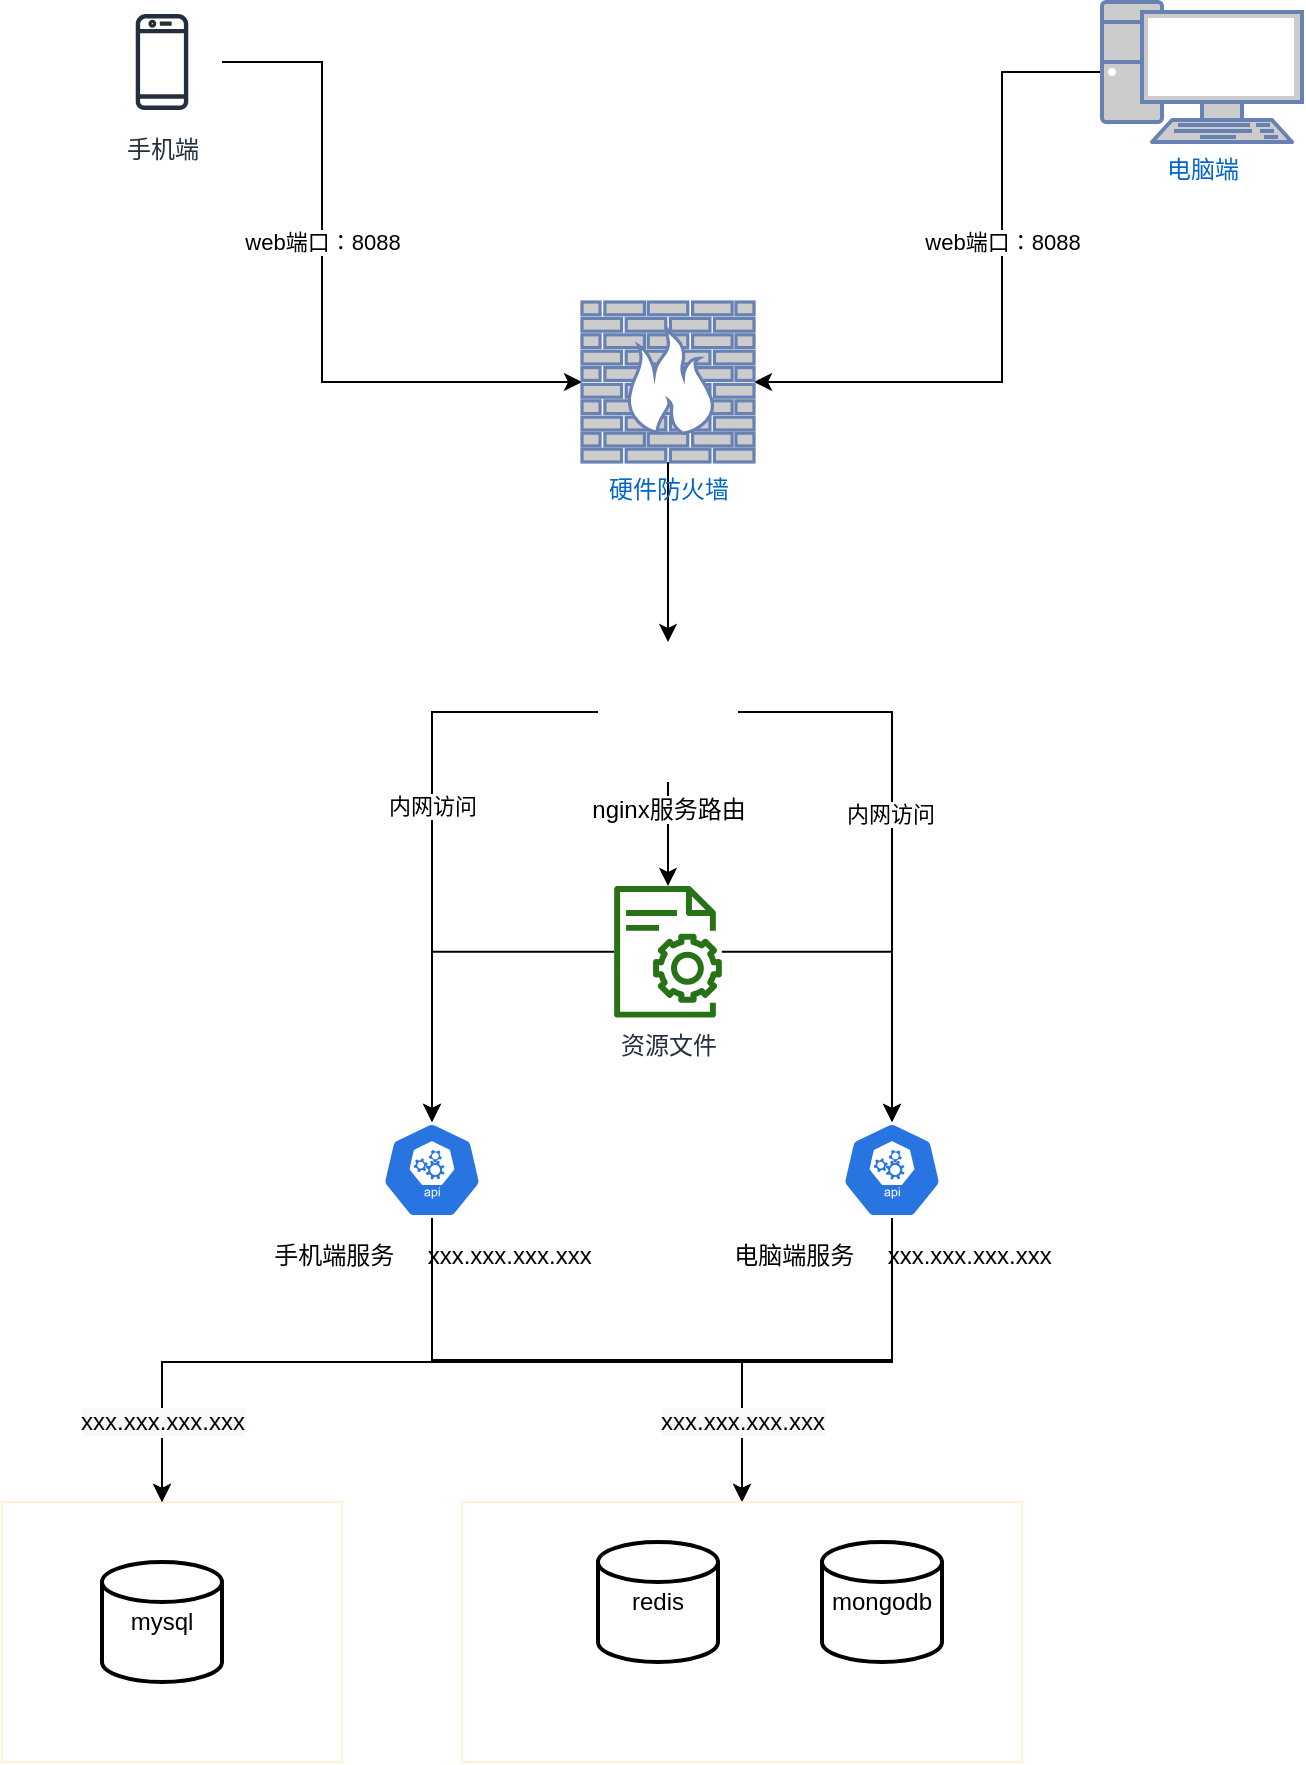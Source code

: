 <mxfile version="13.10.9" type="github">
  <diagram id="kjNfu8Xx3Lx_zaVhcjmf" name="Page-1">
    <mxGraphModel dx="1673" dy="839" grid="1" gridSize="10" guides="1" tooltips="1" connect="1" arrows="1" fold="1" page="1" pageScale="1" pageWidth="827" pageHeight="1169" math="0" shadow="0">
      <root>
        <mxCell id="0" />
        <mxCell id="1" parent="0" />
        <mxCell id="IUPC3U68XSw1S8rsNcTR-1" value="" style="rounded=0;whiteSpace=wrap;html=1;strokeColor=#FFF1D1;" parent="1" vertex="1">
          <mxGeometry x="10" y="860" width="170" height="130" as="geometry" />
        </mxCell>
        <mxCell id="bneU8rVOEiQd-OsVHFBt-6" style="edgeStyle=orthogonalEdgeStyle;rounded=0;orthogonalLoop=1;jettySize=auto;html=1;entryX=0;entryY=0.5;entryDx=0;entryDy=0;entryPerimeter=0;" parent="1" source="bneU8rVOEiQd-OsVHFBt-2" target="bneU8rVOEiQd-OsVHFBt-5" edge="1">
          <mxGeometry relative="1" as="geometry">
            <Array as="points">
              <mxPoint x="170" y="140" />
              <mxPoint x="170" y="300" />
            </Array>
          </mxGeometry>
        </mxCell>
        <mxCell id="bneU8rVOEiQd-OsVHFBt-8" value="web端口：8088" style="edgeLabel;html=1;align=center;verticalAlign=middle;resizable=0;points=[];" parent="bneU8rVOEiQd-OsVHFBt-6" vertex="1" connectable="0">
          <mxGeometry x="-0.176" relative="1" as="geometry">
            <mxPoint as="offset" />
          </mxGeometry>
        </mxCell>
        <mxCell id="bneU8rVOEiQd-OsVHFBt-2" value="手机端" style="outlineConnect=0;fontColor=#232F3E;gradientColor=none;strokeColor=#232F3E;fillColor=#ffffff;dashed=0;verticalLabelPosition=bottom;verticalAlign=top;align=center;html=1;fontSize=12;fontStyle=0;aspect=fixed;shape=mxgraph.aws4.resourceIcon;resIcon=mxgraph.aws4.mobile_client;" parent="1" vertex="1">
          <mxGeometry x="60" y="110" width="60" height="60" as="geometry" />
        </mxCell>
        <mxCell id="bneU8rVOEiQd-OsVHFBt-7" style="edgeStyle=orthogonalEdgeStyle;rounded=0;orthogonalLoop=1;jettySize=auto;html=1;entryX=1;entryY=0.5;entryDx=0;entryDy=0;entryPerimeter=0;" parent="1" source="bneU8rVOEiQd-OsVHFBt-3" target="bneU8rVOEiQd-OsVHFBt-5" edge="1">
          <mxGeometry relative="1" as="geometry">
            <Array as="points">
              <mxPoint x="510" y="145" />
              <mxPoint x="510" y="300" />
            </Array>
          </mxGeometry>
        </mxCell>
        <mxCell id="bneU8rVOEiQd-OsVHFBt-9" value="web端口：8088" style="edgeLabel;html=1;align=center;verticalAlign=middle;resizable=0;points=[];" parent="bneU8rVOEiQd-OsVHFBt-7" vertex="1" connectable="0">
          <mxGeometry x="-0.356" y="-2" relative="1" as="geometry">
            <mxPoint x="2" y="29" as="offset" />
          </mxGeometry>
        </mxCell>
        <mxCell id="bneU8rVOEiQd-OsVHFBt-3" value="电脑端" style="fontColor=#0066CC;verticalAlign=top;verticalLabelPosition=bottom;labelPosition=center;align=center;html=1;outlineConnect=0;fillColor=#CCCCCC;strokeColor=#6881B3;gradientColor=none;gradientDirection=north;strokeWidth=2;shape=mxgraph.networks.pc;" parent="1" vertex="1">
          <mxGeometry x="560" y="110" width="100" height="70" as="geometry" />
        </mxCell>
        <mxCell id="bneU8rVOEiQd-OsVHFBt-13" style="edgeStyle=orthogonalEdgeStyle;rounded=0;orthogonalLoop=1;jettySize=auto;html=1;entryX=0.5;entryY=0;entryDx=0;entryDy=0;entryPerimeter=0;" parent="1" source="bneU8rVOEiQd-OsVHFBt-4" target="bneU8rVOEiQd-OsVHFBt-11" edge="1">
          <mxGeometry relative="1" as="geometry" />
        </mxCell>
        <mxCell id="bneU8rVOEiQd-OsVHFBt-27" value="内网访问" style="edgeLabel;html=1;align=center;verticalAlign=middle;resizable=0;points=[];" parent="bneU8rVOEiQd-OsVHFBt-13" vertex="1" connectable="0">
          <mxGeometry x="-0.424" y="47" relative="1" as="geometry">
            <mxPoint x="-47" y="47" as="offset" />
          </mxGeometry>
        </mxCell>
        <mxCell id="bneU8rVOEiQd-OsVHFBt-14" style="edgeStyle=orthogonalEdgeStyle;rounded=0;orthogonalLoop=1;jettySize=auto;html=1;entryX=0.5;entryY=0;entryDx=0;entryDy=0;entryPerimeter=0;" parent="1" source="bneU8rVOEiQd-OsVHFBt-4" target="bneU8rVOEiQd-OsVHFBt-12" edge="1">
          <mxGeometry relative="1" as="geometry" />
        </mxCell>
        <mxCell id="bneU8rVOEiQd-OsVHFBt-28" value="内网访问" style="edgeLabel;html=1;align=center;verticalAlign=middle;resizable=0;points=[];" parent="bneU8rVOEiQd-OsVHFBt-14" vertex="1" connectable="0">
          <mxGeometry x="-0.461" y="-51" relative="1" as="geometry">
            <mxPoint as="offset" />
          </mxGeometry>
        </mxCell>
        <mxCell id="bneU8rVOEiQd-OsVHFBt-16" style="edgeStyle=orthogonalEdgeStyle;rounded=0;orthogonalLoop=1;jettySize=auto;html=1;" parent="1" source="bneU8rVOEiQd-OsVHFBt-4" target="bneU8rVOEiQd-OsVHFBt-15" edge="1">
          <mxGeometry relative="1" as="geometry" />
        </mxCell>
        <mxCell id="bneU8rVOEiQd-OsVHFBt-4" value="nginx服务路由" style="shape=image;html=1;verticalAlign=top;verticalLabelPosition=bottom;labelBackgroundColor=#ffffff;imageAspect=0;aspect=fixed;image=https://cdn4.iconfinder.com/data/icons/logos-brands-5/24/nginx-128.png" parent="1" vertex="1">
          <mxGeometry x="308" y="430" width="70" height="70" as="geometry" />
        </mxCell>
        <mxCell id="bneU8rVOEiQd-OsVHFBt-10" style="edgeStyle=orthogonalEdgeStyle;rounded=0;orthogonalLoop=1;jettySize=auto;html=1;" parent="1" source="bneU8rVOEiQd-OsVHFBt-5" target="bneU8rVOEiQd-OsVHFBt-4" edge="1">
          <mxGeometry relative="1" as="geometry" />
        </mxCell>
        <mxCell id="bneU8rVOEiQd-OsVHFBt-5" value="硬件防火墙" style="fontColor=#0066CC;verticalAlign=top;verticalLabelPosition=bottom;labelPosition=center;align=center;html=1;outlineConnect=0;fillColor=#CCCCCC;strokeColor=#6881B3;gradientColor=none;gradientDirection=north;strokeWidth=2;shape=mxgraph.networks.firewall;" parent="1" vertex="1">
          <mxGeometry x="300" y="260" width="86" height="80" as="geometry" />
        </mxCell>
        <mxCell id="bneU8rVOEiQd-OsVHFBt-25" style="edgeStyle=orthogonalEdgeStyle;rounded=0;orthogonalLoop=1;jettySize=auto;html=1;" parent="1" source="bneU8rVOEiQd-OsVHFBt-11" target="bneU8rVOEiQd-OsVHFBt-21" edge="1">
          <mxGeometry relative="1" as="geometry" />
        </mxCell>
        <mxCell id="IUPC3U68XSw1S8rsNcTR-2" style="edgeStyle=orthogonalEdgeStyle;rounded=0;orthogonalLoop=1;jettySize=auto;html=1;" parent="1" source="bneU8rVOEiQd-OsVHFBt-11" edge="1">
          <mxGeometry relative="1" as="geometry">
            <mxPoint x="90" y="860" as="targetPoint" />
            <Array as="points">
              <mxPoint x="225" y="790" />
              <mxPoint x="90" y="790" />
            </Array>
          </mxGeometry>
        </mxCell>
        <mxCell id="bneU8rVOEiQd-OsVHFBt-11" value="&lt;br&gt;&lt;br&gt;&lt;br&gt;&lt;br&gt;&lt;br&gt;&lt;br&gt;手机端服务&amp;nbsp; &amp;nbsp; &amp;nbsp;xxx.xxx.xxx.xxx" style="html=1;dashed=0;whitespace=wrap;fillColor=#2875E2;strokeColor=#ffffff;points=[[0.005,0.63,0],[0.1,0.2,0],[0.9,0.2,0],[0.5,0,0],[0.995,0.63,0],[0.72,0.99,0],[0.5,1,0],[0.28,0.99,0]];shape=mxgraph.kubernetes.icon;prIcon=api" parent="1" vertex="1">
          <mxGeometry x="200" y="670" width="50" height="48" as="geometry" />
        </mxCell>
        <mxCell id="bneU8rVOEiQd-OsVHFBt-26" style="edgeStyle=orthogonalEdgeStyle;rounded=0;orthogonalLoop=1;jettySize=auto;html=1;entryX=0.5;entryY=0;entryDx=0;entryDy=0;" parent="1" source="bneU8rVOEiQd-OsVHFBt-12" target="bneU8rVOEiQd-OsVHFBt-21" edge="1">
          <mxGeometry relative="1" as="geometry" />
        </mxCell>
        <mxCell id="bneU8rVOEiQd-OsVHFBt-29" value="&lt;span style=&quot;font-size: 12px ; background-color: rgb(248 , 249 , 250)&quot;&gt;xxx.xxx.xxx.xxx&lt;/span&gt;" style="edgeLabel;html=1;align=center;verticalAlign=middle;resizable=0;points=[];" parent="bneU8rVOEiQd-OsVHFBt-26" vertex="1" connectable="0">
          <mxGeometry x="0.558" y="1" relative="1" as="geometry">
            <mxPoint x="-1.04" y="7.53" as="offset" />
          </mxGeometry>
        </mxCell>
        <mxCell id="IUPC3U68XSw1S8rsNcTR-3" style="edgeStyle=orthogonalEdgeStyle;rounded=0;orthogonalLoop=1;jettySize=auto;html=1;" parent="1" source="bneU8rVOEiQd-OsVHFBt-12" edge="1">
          <mxGeometry relative="1" as="geometry">
            <mxPoint x="90" y="860" as="targetPoint" />
            <Array as="points">
              <mxPoint x="455" y="790" />
              <mxPoint x="90" y="790" />
            </Array>
          </mxGeometry>
        </mxCell>
        <mxCell id="IUPC3U68XSw1S8rsNcTR-10" value="&lt;span style=&quot;font-size: 12px ; background-color: rgb(248 , 249 , 250)&quot;&gt;xxx.xxx.xxx.xxx&lt;/span&gt;" style="edgeLabel;html=1;align=center;verticalAlign=middle;resizable=0;points=[];" parent="IUPC3U68XSw1S8rsNcTR-3" vertex="1" connectable="0">
          <mxGeometry x="0.55" y="1" relative="1" as="geometry">
            <mxPoint x="-44.06" y="29" as="offset" />
          </mxGeometry>
        </mxCell>
        <mxCell id="bneU8rVOEiQd-OsVHFBt-12" value="&lt;br&gt;&lt;br&gt;&lt;br&gt;&lt;br&gt;&lt;br&gt;&lt;br&gt;电脑端服务&amp;nbsp; &amp;nbsp; &amp;nbsp;xxx.xxx.xxx.xxx" style="html=1;dashed=0;whitespace=wrap;fillColor=#2875E2;strokeColor=#ffffff;points=[[0.005,0.63,0],[0.1,0.2,0],[0.9,0.2,0],[0.5,0,0],[0.995,0.63,0],[0.72,0.99,0],[0.5,1,0],[0.28,0.99,0]];shape=mxgraph.kubernetes.icon;prIcon=api" parent="1" vertex="1">
          <mxGeometry x="430" y="670" width="50" height="48" as="geometry" />
        </mxCell>
        <mxCell id="bneU8rVOEiQd-OsVHFBt-19" style="edgeStyle=orthogonalEdgeStyle;rounded=0;orthogonalLoop=1;jettySize=auto;html=1;entryX=0.5;entryY=0;entryDx=0;entryDy=0;entryPerimeter=0;" parent="1" source="bneU8rVOEiQd-OsVHFBt-15" target="bneU8rVOEiQd-OsVHFBt-11" edge="1">
          <mxGeometry relative="1" as="geometry" />
        </mxCell>
        <mxCell id="bneU8rVOEiQd-OsVHFBt-20" style="edgeStyle=orthogonalEdgeStyle;rounded=0;orthogonalLoop=1;jettySize=auto;html=1;entryX=0.5;entryY=0;entryDx=0;entryDy=0;entryPerimeter=0;" parent="1" source="bneU8rVOEiQd-OsVHFBt-15" target="bneU8rVOEiQd-OsVHFBt-12" edge="1">
          <mxGeometry relative="1" as="geometry" />
        </mxCell>
        <mxCell id="bneU8rVOEiQd-OsVHFBt-15" value="资源文件" style="outlineConnect=0;fontColor=#232F3E;gradientColor=none;fillColor=#277116;strokeColor=none;dashed=0;verticalLabelPosition=bottom;verticalAlign=top;align=center;html=1;fontSize=12;fontStyle=0;aspect=fixed;pointerEvents=1;shape=mxgraph.aws4.iot_device_jobs_resource;" parent="1" vertex="1">
          <mxGeometry x="316" y="552" width="54" height="65.81" as="geometry" />
        </mxCell>
        <mxCell id="bneU8rVOEiQd-OsVHFBt-21" value="" style="rounded=0;whiteSpace=wrap;html=1;strokeColor=#FFF1D1;" parent="1" vertex="1">
          <mxGeometry x="240" y="860" width="280" height="130" as="geometry" />
        </mxCell>
        <mxCell id="bneU8rVOEiQd-OsVHFBt-22" value="mysql" style="strokeWidth=2;html=1;shape=mxgraph.flowchart.database;whiteSpace=wrap;" parent="1" vertex="1">
          <mxGeometry x="60" y="890" width="60" height="60" as="geometry" />
        </mxCell>
        <mxCell id="bneU8rVOEiQd-OsVHFBt-23" value="redis" style="strokeWidth=2;html=1;shape=mxgraph.flowchart.database;whiteSpace=wrap;" parent="1" vertex="1">
          <mxGeometry x="308" y="880" width="60" height="60" as="geometry" />
        </mxCell>
        <mxCell id="bneU8rVOEiQd-OsVHFBt-24" value="mongodb" style="strokeWidth=2;html=1;shape=mxgraph.flowchart.database;whiteSpace=wrap;" parent="1" vertex="1">
          <mxGeometry x="420" y="880" width="60" height="60" as="geometry" />
        </mxCell>
      </root>
    </mxGraphModel>
  </diagram>
</mxfile>
